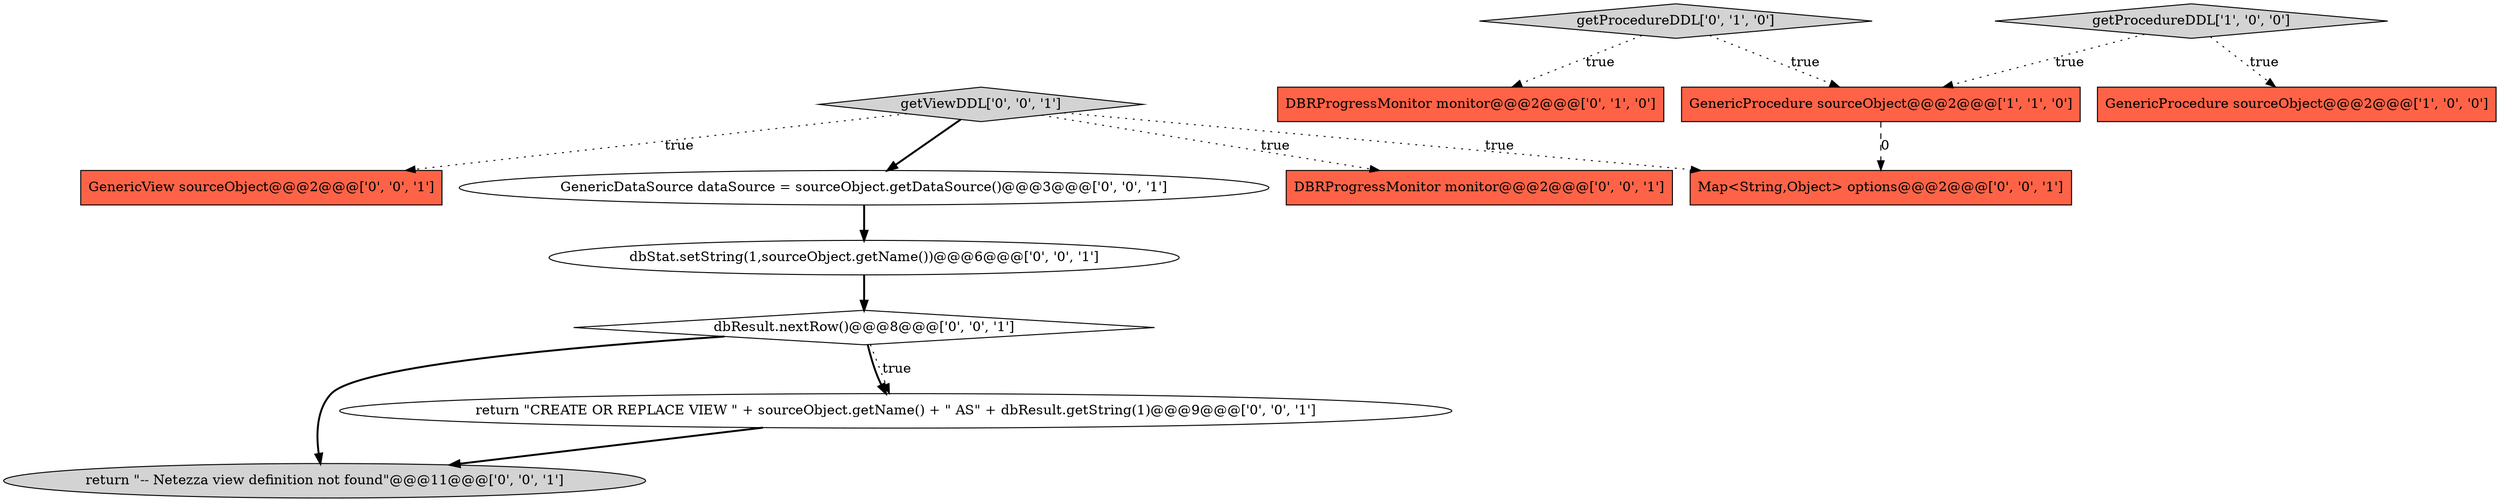digraph {
13 [style = filled, label = "Map<String,Object> options@@@2@@@['0', '0', '1']", fillcolor = tomato, shape = box image = "AAA0AAABBB3BBB"];
5 [style = filled, label = "return \"-- Netezza view definition not found\"@@@11@@@['0', '0', '1']", fillcolor = lightgray, shape = ellipse image = "AAA0AAABBB3BBB"];
4 [style = filled, label = "getProcedureDDL['0', '1', '0']", fillcolor = lightgray, shape = diamond image = "AAA0AAABBB2BBB"];
6 [style = filled, label = "GenericView sourceObject@@@2@@@['0', '0', '1']", fillcolor = tomato, shape = box image = "AAA0AAABBB3BBB"];
12 [style = filled, label = "GenericDataSource dataSource = sourceObject.getDataSource()@@@3@@@['0', '0', '1']", fillcolor = white, shape = ellipse image = "AAA0AAABBB3BBB"];
10 [style = filled, label = "return \"CREATE OR REPLACE VIEW \" + sourceObject.getName() + \" AS\" + dbResult.getString(1)@@@9@@@['0', '0', '1']", fillcolor = white, shape = ellipse image = "AAA0AAABBB3BBB"];
3 [style = filled, label = "DBRProgressMonitor monitor@@@2@@@['0', '1', '0']", fillcolor = tomato, shape = box image = "AAA0AAABBB2BBB"];
7 [style = filled, label = "getViewDDL['0', '0', '1']", fillcolor = lightgray, shape = diamond image = "AAA0AAABBB3BBB"];
11 [style = filled, label = "dbResult.nextRow()@@@8@@@['0', '0', '1']", fillcolor = white, shape = diamond image = "AAA0AAABBB3BBB"];
0 [style = filled, label = "GenericProcedure sourceObject@@@2@@@['1', '0', '0']", fillcolor = tomato, shape = box image = "AAA0AAABBB1BBB"];
8 [style = filled, label = "DBRProgressMonitor monitor@@@2@@@['0', '0', '1']", fillcolor = tomato, shape = box image = "AAA0AAABBB3BBB"];
2 [style = filled, label = "GenericProcedure sourceObject@@@2@@@['1', '1', '0']", fillcolor = tomato, shape = box image = "AAA0AAABBB1BBB"];
1 [style = filled, label = "getProcedureDDL['1', '0', '0']", fillcolor = lightgray, shape = diamond image = "AAA0AAABBB1BBB"];
9 [style = filled, label = "dbStat.setString(1,sourceObject.getName())@@@6@@@['0', '0', '1']", fillcolor = white, shape = ellipse image = "AAA0AAABBB3BBB"];
12->9 [style = bold, label=""];
1->2 [style = dotted, label="true"];
11->10 [style = bold, label=""];
7->13 [style = dotted, label="true"];
7->12 [style = bold, label=""];
9->11 [style = bold, label=""];
11->10 [style = dotted, label="true"];
4->3 [style = dotted, label="true"];
10->5 [style = bold, label=""];
1->0 [style = dotted, label="true"];
11->5 [style = bold, label=""];
2->13 [style = dashed, label="0"];
4->2 [style = dotted, label="true"];
7->8 [style = dotted, label="true"];
7->6 [style = dotted, label="true"];
}
